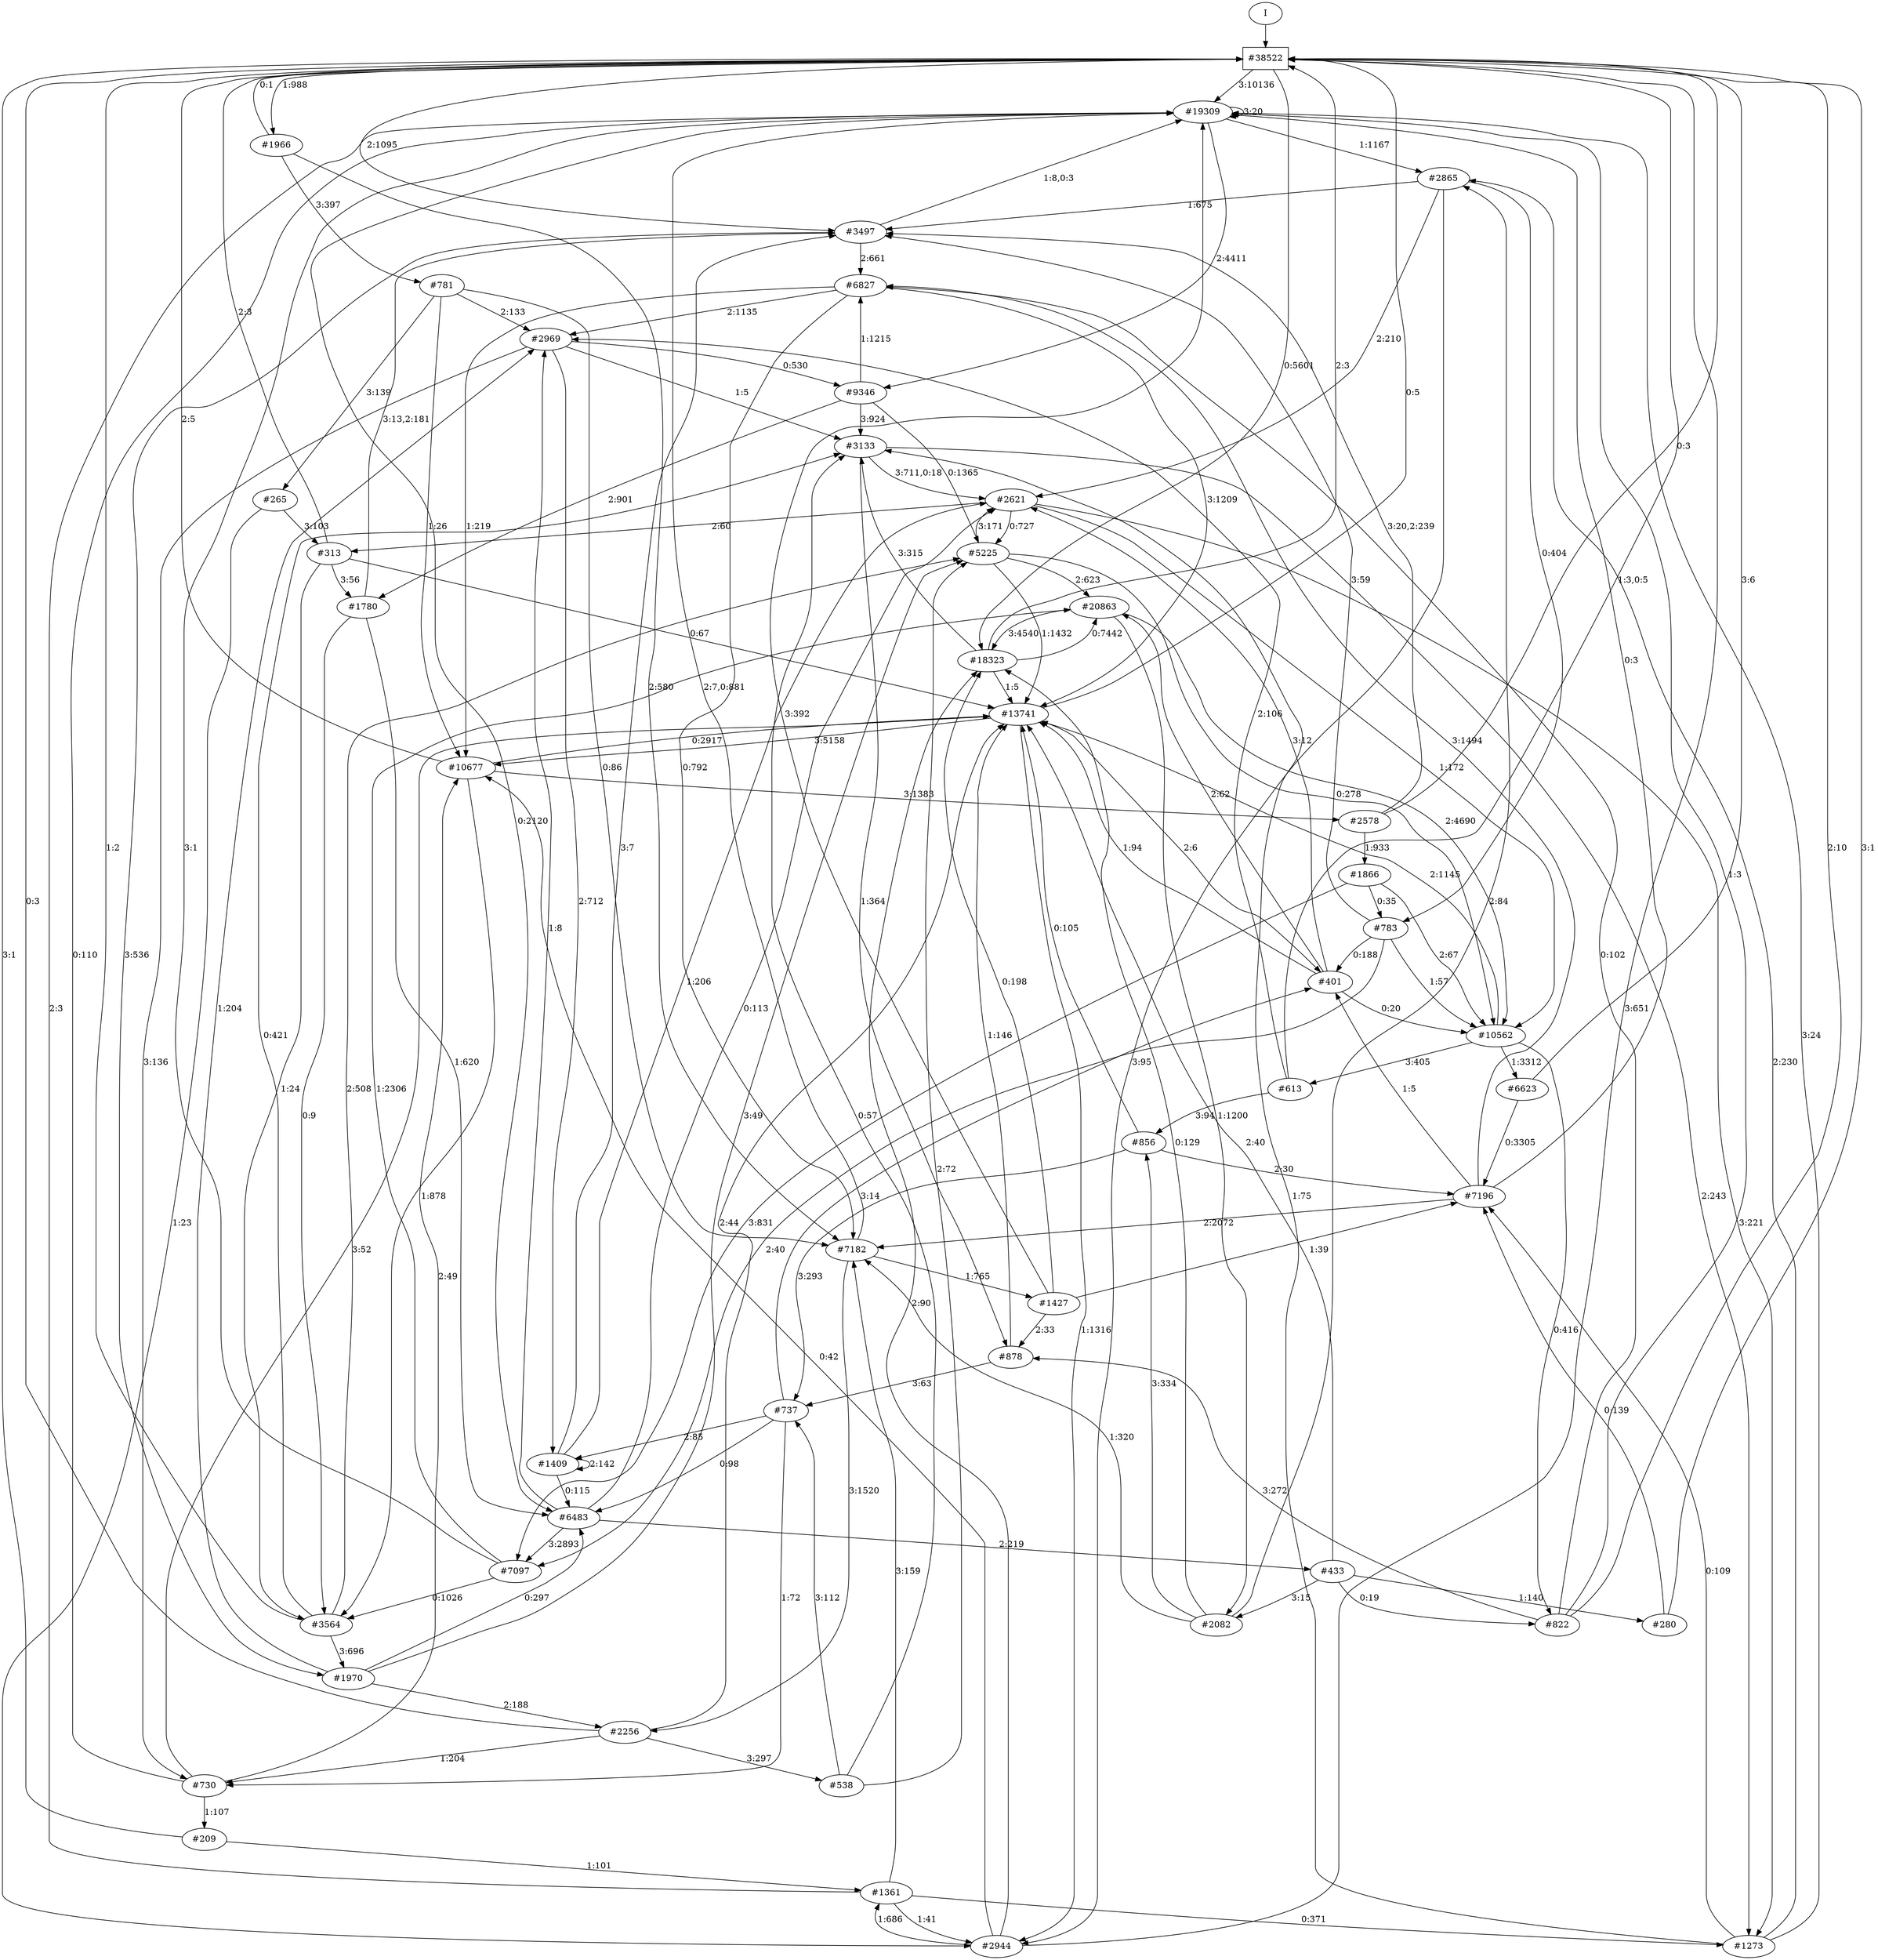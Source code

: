 // produced with flexfringe from git commitd1cf04ada0831d0605a3651971ef9a02091d8823
// dfasat/flexfringe -h=alergia -d=alergia_data -o=experiments/flexfringe_pautomac_study/flexfringe_data/exp32_n150_p0_01dfa -n=150 -p=0.01 /Users/nicholasrenninger/Google Drive/Grad School/specification learning/code/DPFA_DTS_product_experiment/dfasatInvestigations/experiments/flexfringe_pautomac_study/flexfringe_data/flexfringe_pautomac_study_train 
digraph DFA {
	0 [label="root" shape=box];
		I -> 0;
	0 [ label="#38522"  ];
		0 -> 1 [label="3:10136"  ];
		0 -> 21 [label="0:5601"  ];
		0 -> 3 [label="2:1095"  ];
		0 -> 47 [label="1:988"  ];
	1 [ label="#19309"  ];
		1 -> 1 [label="3:20"  ];
		1 -> 2 [label="1:1167"  ];
		1 -> 22 [label="2:4411"  ];
		1 -> 24 [label="0:2120"  ];
	2 [ label="#2865"  ];
		2 -> 3 [label="1:675"  ];
		2 -> 101 [label="2:210"  ];
		2 -> 210 [label="3:95"  ];
		2 -> 688 [label="0:404"  ];
	3 [ label="#3497"  ];
		3 -> 1 [label="1:8,0:3"  ];
		3 -> 56 [label="3:536"  ];
		3 -> 73 [label="2:661"  ];
	56 [ label="#1970"  ];
		56 -> 24 [label="0:297"  ];
		56 -> 32 [label="3:49"  ];
		56 -> 366 [label="1:204"  ];
		56 -> 403 [label="2:188"  ];
	688 [ label="#783"  ];
		688 -> 3 [label="3:59"  ];
		688 -> 25 [label="2:40"  ];
		688 -> 116 [label="1:57"  ];
		688 -> 1095 [label="0:188"  ];
	1095 [ label="#401"  ];
		1095 -> 45 [label="1:94"  ];
		1095 -> 57 [label="2:62"  ];
		1095 -> 101 [label="3:12"  ];
		1095 -> 116 [label="0:20"  ];
	22 [ label="#9346"  ];
		22 -> 23 [label="2:901"  ];
		22 -> 32 [label="0:1365"  ];
		22 -> 73 [label="1:1215"  ];
		22 -> 100 [label="3:924"  ];
	100 [ label="#3133"  ];
		100 -> 101 [label="3:711,0:18"  ];
		100 -> 404 [label="1:364"  ];
		100 -> 2477 [label="2:243"  ];
	101 [ label="#2621"  ];
		101 -> 32 [label="0:727"  ];
		101 -> 116 [label="1:172"  ];
		101 -> 238 [label="2:60"  ];
		101 -> 2477 [label="3:221"  ];
	404 [ label="#878"  ];
		404 -> 45 [label="1:146"  ];
		404 -> 522 [label="3:63"  ];
	73 [ label="#6827"  ];
		73 -> 45 [label="3:1209"  ];
		73 -> 46 [label="1:219"  ];
		73 -> 204 [label="0:792"  ];
		73 -> 366 [label="2:1135"  ];
	366 [ label="#2969"  ];
		366 -> 22 [label="0:530"  ];
		366 -> 100 [label="1:5"  ];
		366 -> 367 [label="3:136"  ];
		366 -> 520 [label="2:712"  ];
	367 [ label="#730"  ];
		367 -> 1 [label="0:110"  ];
		367 -> 45 [label="3:52"  ];
		367 -> 46 [label="2:49"  ];
		367 -> 569 [label="1:107"  ];
	569 [ label="#209"  ];
		569 -> 0 [label="3:1"  ];
		569 -> 211 [label="1:101"  ];
	520 [ label="#1409"  ];
		520 -> 3 [label="3:7"  ];
		520 -> 24 [label="0:115"  ];
		520 -> 101 [label="1:206"  ];
		520 -> 520 [label="2:142"  ];
	23 [ label="#1780"  ];
		23 -> 3 [label="3:13,2:181"  ];
		23 -> 24 [label="1:620"  ];
		23 -> 214 [label="0:9"  ];
	32 [ label="#5225"  ];
		32 -> 45 [label="1:1432"  ];
		32 -> 57 [label="2:623"  ];
		32 -> 101 [label="3:171"  ];
		32 -> 116 [label="0:278"  ];
	45 [ label="#13741"  ];
		45 -> 0 [label="0:5"  ];
		45 -> 46 [label="3:5158"  ];
		45 -> 210 [label="1:1316"  ];
		45 -> 1095 [label="2:6"  ];
	46 [ label="#10677"  ];
		46 -> 0 [label="2:5"  ];
		46 -> 45 [label="0:2917"  ];
		46 -> 214 [label="1:878"  ];
		46 -> 582 [label="3:1383"  ];
	582 [ label="#2578"  ];
		582 -> 0 [label="0:3"  ];
		582 -> 3 [label="3:20,2:239"  ];
		582 -> 583 [label="1:933"  ];
	583 [ label="#1866"  ];
		583 -> 25 [label="3:831"  ];
		583 -> 116 [label="2:67"  ];
		583 -> 688 [label="0:35"  ];
	210 [ label="#2944"  ];
		210 -> 0 [label="3:651"  ];
		210 -> 21 [label="2:90"  ];
		210 -> 46 [label="0:42"  ];
		210 -> 211 [label="1:686"  ];
	211 [ label="#1361"  ];
		211 -> 1 [label="2:3"  ];
		211 -> 204 [label="3:159"  ];
		211 -> 210 [label="1:41"  ];
		211 -> 2477 [label="0:371"  ];
	2477 [ label="#1273"  ];
		2477 -> 1 [label="3:24"  ];
		2477 -> 2 [label="2:230"  ];
		2477 -> 100 [label="1:75"  ];
		2477 -> 118 [label="0:109"  ];
	24 [ label="#6483"  ];
		24 -> 25 [label="3:2893"  ];
		24 -> 40 [label="2:219"  ];
		24 -> 101 [label="0:113"  ];
		24 -> 366 [label="1:8"  ];
	25 [ label="#7097"  ];
		25 -> 1 [label="3:1"  ];
		25 -> 57 [label="1:2306"  ];
		25 -> 214 [label="0:1026"  ];
	214 [ label="#3564"  ];
		214 -> 0 [label="1:2"  ];
		214 -> 32 [label="2:508"  ];
		214 -> 56 [label="3:696"  ];
		214 -> 100 [label="0:421"  ];
	40 [ label="#433"  ];
		40 -> 41 [label="1:140"  ];
		40 -> 45 [label="2:40"  ];
		40 -> 166 [label="0:19"  ];
		40 -> 201 [label="3:15"  ];
	41 [ label="#280"  ];
		41 -> 0 [label="3:1"  ];
		41 -> 118 [label="0:139"  ];
	47 [ label="#1966"  ];
		47 -> 0 [label="0:1"  ];
		47 -> 204 [label="2:580"  ];
		47 -> 222 [label="3:397"  ];
	222 [ label="#781"  ];
		222 -> 46 [label="1:26"  ];
		222 -> 204 [label="0:86"  ];
		222 -> 237 [label="3:139"  ];
		222 -> 366 [label="2:133"  ];
	237 [ label="#265"  ];
		237 -> 210 [label="1:23"  ];
		237 -> 238 [label="3:103"  ];
	238 [ label="#313"  ];
		238 -> 0 [label="2:3"  ];
		238 -> 23 [label="3:56"  ];
		238 -> 45 [label="0:67"  ];
		238 -> 214 [label="1:24"  ];
	21 [ label="#18323"  ];
		21 -> 0 [label="2:3"  ];
		21 -> 45 [label="1:5"  ];
		21 -> 57 [label="0:7442"  ];
		21 -> 100 [label="3:315"  ];
	57 [ label="#20863"  ];
		57 -> 21 [label="3:4540"  ];
		57 -> 116 [label="2:4690"  ];
		57 -> 201 [label="1:1200"  ];
	201 [ label="#2082"  ];
		201 -> 21 [label="0:129"  ];
		201 -> 2 [label="2:84"  ];
		201 -> 204 [label="1:320"  ];
		201 -> 521 [label="3:334"  ];
	521 [ label="#856"  ];
		521 -> 45 [label="0:105"  ];
		521 -> 118 [label="2:30"  ];
		521 -> 522 [label="3:293"  ];
	522 [ label="#737"  ];
		522 -> 24 [label="0:98"  ];
		522 -> 367 [label="1:72"  ];
		522 -> 520 [label="2:85"  ];
		522 -> 1095 [label="3:14"  ];
	116 [ label="#10562"  ];
		116 -> 45 [label="2:1145"  ];
		116 -> 117 [label="1:3312"  ];
		116 -> 166 [label="0:416"  ];
		116 -> 977 [label="3:405"  ];
	977 [ label="#613"  ];
		977 -> 0 [label="1:3,0:5"  ];
		977 -> 366 [label="2:106"  ];
		977 -> 521 [label="3:94"  ];
	117 [ label="#6623"  ];
		117 -> 0 [label="3:6"  ];
		117 -> 118 [label="0:3305"  ];
	118 [ label="#7196"  ];
		118 -> 1 [label="0:3"  ];
		118 -> 73 [label="3:1494"  ];
		118 -> 204 [label="2:2072"  ];
		118 -> 1095 [label="1:5"  ];
	204 [ label="#7182"  ];
		204 -> 1 [label="2:7,0:881"  ];
		204 -> 205 [label="1:765"  ];
		204 -> 403 [label="3:1520"  ];
	403 [ label="#2256"  ];
		403 -> 0 [label="0:3"  ];
		403 -> 45 [label="2:44"  ];
		403 -> 367 [label="1:204"  ];
		403 -> 618 [label="3:297"  ];
	618 [ label="#538"  ];
		618 -> 32 [label="2:72"  ];
		618 -> 100 [label="0:57"  ];
		618 -> 522 [label="3:112"  ];
	205 [ label="#1427"  ];
		205 -> 1 [label="3:392"  ];
		205 -> 21 [label="0:198"  ];
		205 -> 118 [label="1:39"  ];
		205 -> 404 [label="2:33"  ];
	166 [ label="#822"  ];
		166 -> 0 [label="2:10"  ];
		166 -> 1 [label="1:3"  ];
		166 -> 73 [label="0:102"  ];
		166 -> 404 [label="3:272"  ];
}
